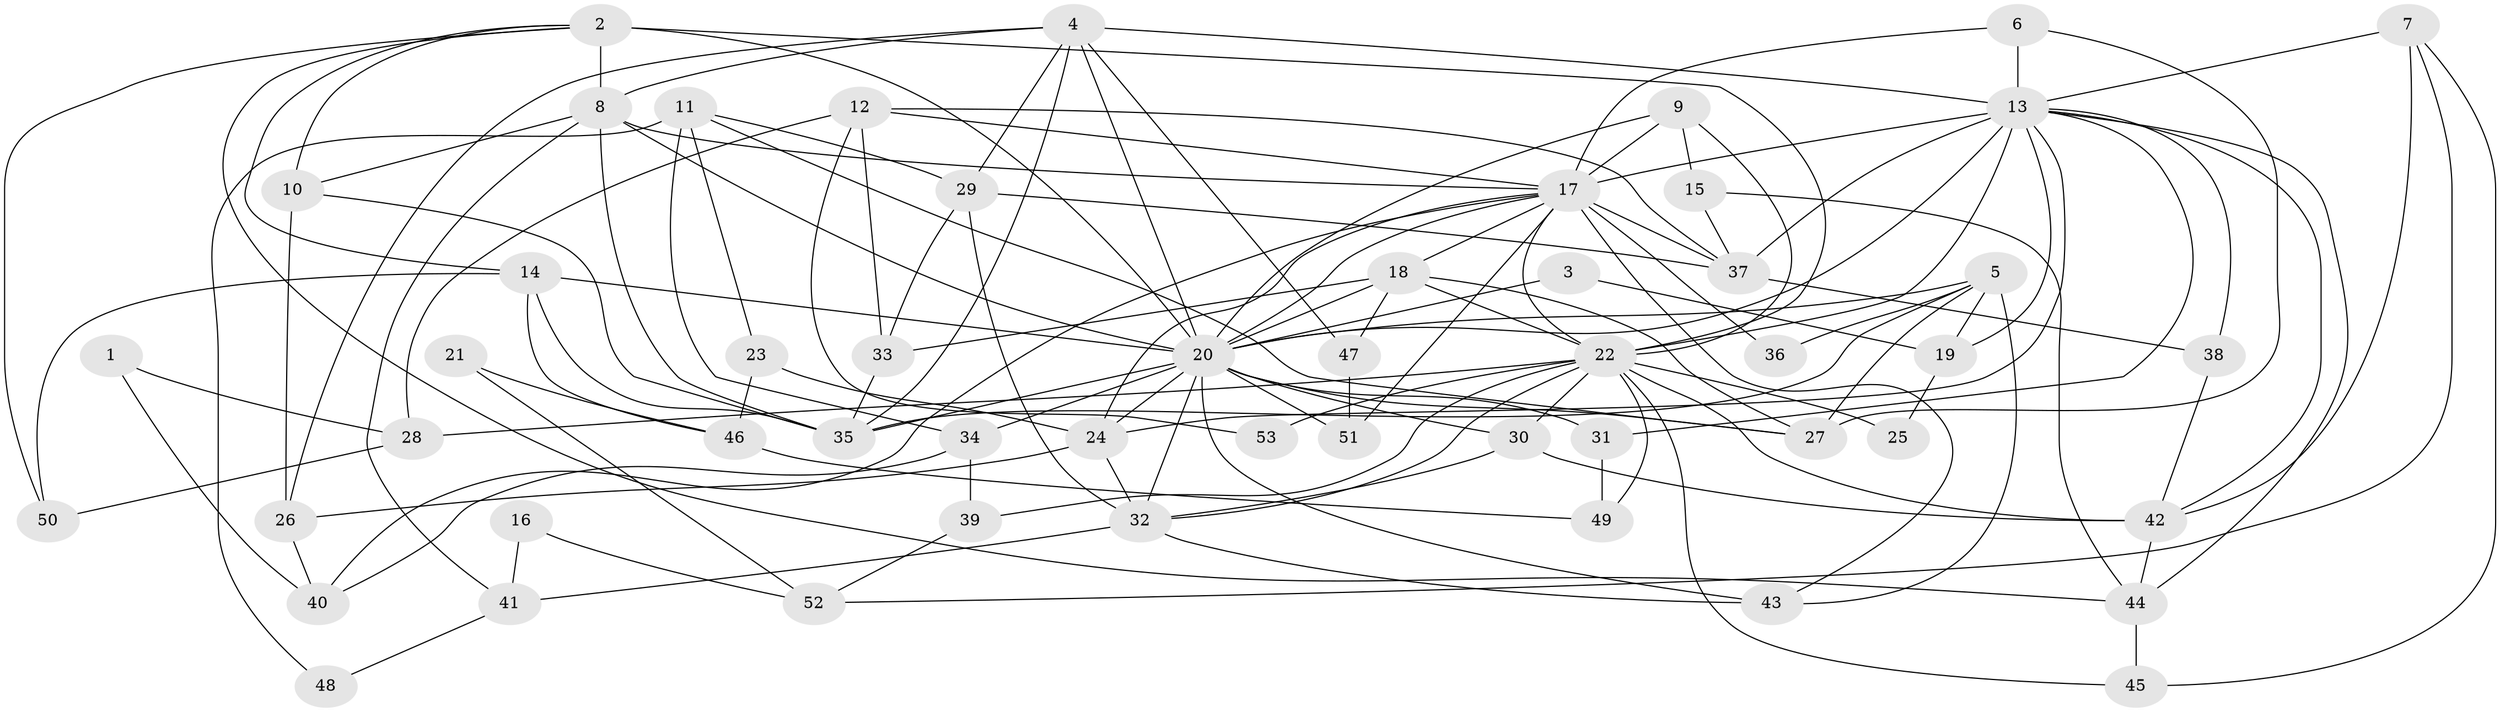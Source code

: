 // original degree distribution, {2: 0.11428571428571428, 3: 0.2761904761904762, 6: 0.05714285714285714, 5: 0.1523809523809524, 4: 0.3333333333333333, 7: 0.047619047619047616, 9: 0.01904761904761905}
// Generated by graph-tools (version 1.1) at 2025/36/03/09/25 02:36:05]
// undirected, 53 vertices, 130 edges
graph export_dot {
graph [start="1"]
  node [color=gray90,style=filled];
  1;
  2;
  3;
  4;
  5;
  6;
  7;
  8;
  9;
  10;
  11;
  12;
  13;
  14;
  15;
  16;
  17;
  18;
  19;
  20;
  21;
  22;
  23;
  24;
  25;
  26;
  27;
  28;
  29;
  30;
  31;
  32;
  33;
  34;
  35;
  36;
  37;
  38;
  39;
  40;
  41;
  42;
  43;
  44;
  45;
  46;
  47;
  48;
  49;
  50;
  51;
  52;
  53;
  1 -- 28 [weight=1.0];
  1 -- 40 [weight=1.0];
  2 -- 8 [weight=2.0];
  2 -- 10 [weight=1.0];
  2 -- 14 [weight=1.0];
  2 -- 20 [weight=1.0];
  2 -- 22 [weight=2.0];
  2 -- 44 [weight=1.0];
  2 -- 50 [weight=1.0];
  3 -- 19 [weight=1.0];
  3 -- 20 [weight=1.0];
  4 -- 8 [weight=1.0];
  4 -- 13 [weight=1.0];
  4 -- 20 [weight=2.0];
  4 -- 26 [weight=1.0];
  4 -- 29 [weight=1.0];
  4 -- 35 [weight=2.0];
  4 -- 47 [weight=1.0];
  5 -- 19 [weight=1.0];
  5 -- 20 [weight=2.0];
  5 -- 27 [weight=1.0];
  5 -- 35 [weight=1.0];
  5 -- 36 [weight=1.0];
  5 -- 43 [weight=1.0];
  6 -- 13 [weight=1.0];
  6 -- 17 [weight=1.0];
  6 -- 27 [weight=1.0];
  7 -- 13 [weight=2.0];
  7 -- 42 [weight=1.0];
  7 -- 45 [weight=1.0];
  7 -- 52 [weight=1.0];
  8 -- 10 [weight=1.0];
  8 -- 17 [weight=1.0];
  8 -- 20 [weight=2.0];
  8 -- 35 [weight=1.0];
  8 -- 41 [weight=1.0];
  9 -- 15 [weight=1.0];
  9 -- 17 [weight=1.0];
  9 -- 20 [weight=1.0];
  9 -- 22 [weight=1.0];
  10 -- 26 [weight=1.0];
  10 -- 35 [weight=1.0];
  11 -- 23 [weight=1.0];
  11 -- 27 [weight=1.0];
  11 -- 29 [weight=1.0];
  11 -- 34 [weight=1.0];
  11 -- 48 [weight=1.0];
  12 -- 17 [weight=1.0];
  12 -- 28 [weight=1.0];
  12 -- 33 [weight=1.0];
  12 -- 37 [weight=1.0];
  12 -- 53 [weight=1.0];
  13 -- 17 [weight=4.0];
  13 -- 19 [weight=2.0];
  13 -- 20 [weight=2.0];
  13 -- 22 [weight=2.0];
  13 -- 24 [weight=1.0];
  13 -- 31 [weight=1.0];
  13 -- 37 [weight=1.0];
  13 -- 38 [weight=2.0];
  13 -- 42 [weight=1.0];
  13 -- 44 [weight=1.0];
  14 -- 20 [weight=3.0];
  14 -- 35 [weight=1.0];
  14 -- 46 [weight=1.0];
  14 -- 50 [weight=1.0];
  15 -- 37 [weight=1.0];
  15 -- 44 [weight=1.0];
  16 -- 41 [weight=1.0];
  16 -- 52 [weight=1.0];
  17 -- 18 [weight=1.0];
  17 -- 20 [weight=1.0];
  17 -- 22 [weight=1.0];
  17 -- 24 [weight=1.0];
  17 -- 36 [weight=2.0];
  17 -- 37 [weight=2.0];
  17 -- 40 [weight=1.0];
  17 -- 43 [weight=1.0];
  17 -- 51 [weight=1.0];
  18 -- 20 [weight=3.0];
  18 -- 22 [weight=1.0];
  18 -- 27 [weight=1.0];
  18 -- 33 [weight=1.0];
  18 -- 47 [weight=1.0];
  19 -- 25 [weight=1.0];
  20 -- 24 [weight=2.0];
  20 -- 27 [weight=2.0];
  20 -- 30 [weight=1.0];
  20 -- 31 [weight=1.0];
  20 -- 32 [weight=1.0];
  20 -- 34 [weight=1.0];
  20 -- 35 [weight=1.0];
  20 -- 43 [weight=1.0];
  20 -- 51 [weight=1.0];
  21 -- 46 [weight=1.0];
  21 -- 52 [weight=1.0];
  22 -- 25 [weight=1.0];
  22 -- 28 [weight=1.0];
  22 -- 30 [weight=1.0];
  22 -- 32 [weight=1.0];
  22 -- 39 [weight=1.0];
  22 -- 42 [weight=1.0];
  22 -- 45 [weight=1.0];
  22 -- 49 [weight=1.0];
  22 -- 53 [weight=1.0];
  23 -- 24 [weight=1.0];
  23 -- 46 [weight=1.0];
  24 -- 26 [weight=1.0];
  24 -- 32 [weight=1.0];
  26 -- 40 [weight=1.0];
  28 -- 50 [weight=1.0];
  29 -- 32 [weight=1.0];
  29 -- 33 [weight=1.0];
  29 -- 37 [weight=1.0];
  30 -- 32 [weight=1.0];
  30 -- 42 [weight=1.0];
  31 -- 49 [weight=1.0];
  32 -- 41 [weight=1.0];
  32 -- 43 [weight=2.0];
  33 -- 35 [weight=1.0];
  34 -- 39 [weight=1.0];
  34 -- 40 [weight=1.0];
  37 -- 38 [weight=1.0];
  38 -- 42 [weight=1.0];
  39 -- 52 [weight=1.0];
  41 -- 48 [weight=1.0];
  42 -- 44 [weight=1.0];
  44 -- 45 [weight=1.0];
  46 -- 49 [weight=1.0];
  47 -- 51 [weight=1.0];
}
